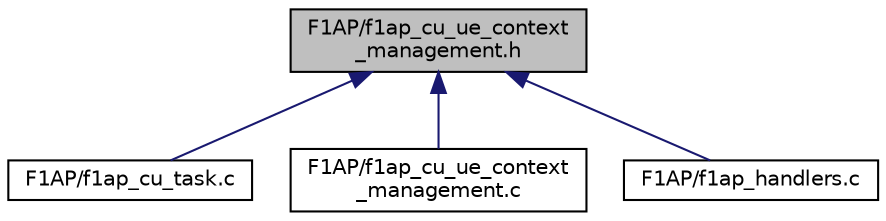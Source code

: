 digraph "F1AP/f1ap_cu_ue_context_management.h"
{
 // LATEX_PDF_SIZE
  edge [fontname="Helvetica",fontsize="10",labelfontname="Helvetica",labelfontsize="10"];
  node [fontname="Helvetica",fontsize="10",shape=record];
  Node1 [label="F1AP/f1ap_cu_ue_context\l_management.h",height=0.2,width=0.4,color="black", fillcolor="grey75", style="filled", fontcolor="black",tooltip="header file of CU UE Context management"];
  Node1 -> Node2 [dir="back",color="midnightblue",fontsize="10",style="solid",fontname="Helvetica"];
  Node2 [label="F1AP/f1ap_cu_task.c",height=0.2,width=0.4,color="black", fillcolor="white", style="filled",URL="$f1ap__cu__task_8c.html",tooltip="data structures for F1 interface modules"];
  Node1 -> Node3 [dir="back",color="midnightblue",fontsize="10",style="solid",fontname="Helvetica"];
  Node3 [label="F1AP/f1ap_cu_ue_context\l_management.c",height=0.2,width=0.4,color="black", fillcolor="white", style="filled",URL="$f1ap__cu__ue__context__management_8c.html",tooltip="F1AP UE Context Management, CU side."];
  Node1 -> Node4 [dir="back",color="midnightblue",fontsize="10",style="solid",fontname="Helvetica"];
  Node4 [label="F1AP/f1ap_handlers.c",height=0.2,width=0.4,color="black", fillcolor="white", style="filled",URL="$f1ap__handlers_8c.html",tooltip="f1ap messages handlers"];
}
